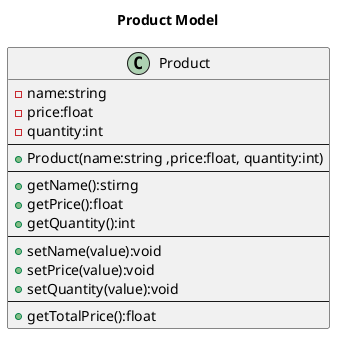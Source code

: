@startuml

title Product Model

class Product {
    -name:string
    -price:float
    -quantity:int 
    --
    +Product(name:string ,price:float, quantity:int)
    --
    +getName():stirng
    +getPrice():float
    +getQuantity():int
    --
    +setName(value):void
    +setPrice(value):void
    +setQuantity(value):void
    --
    +getTotalPrice():float
}

@enduml